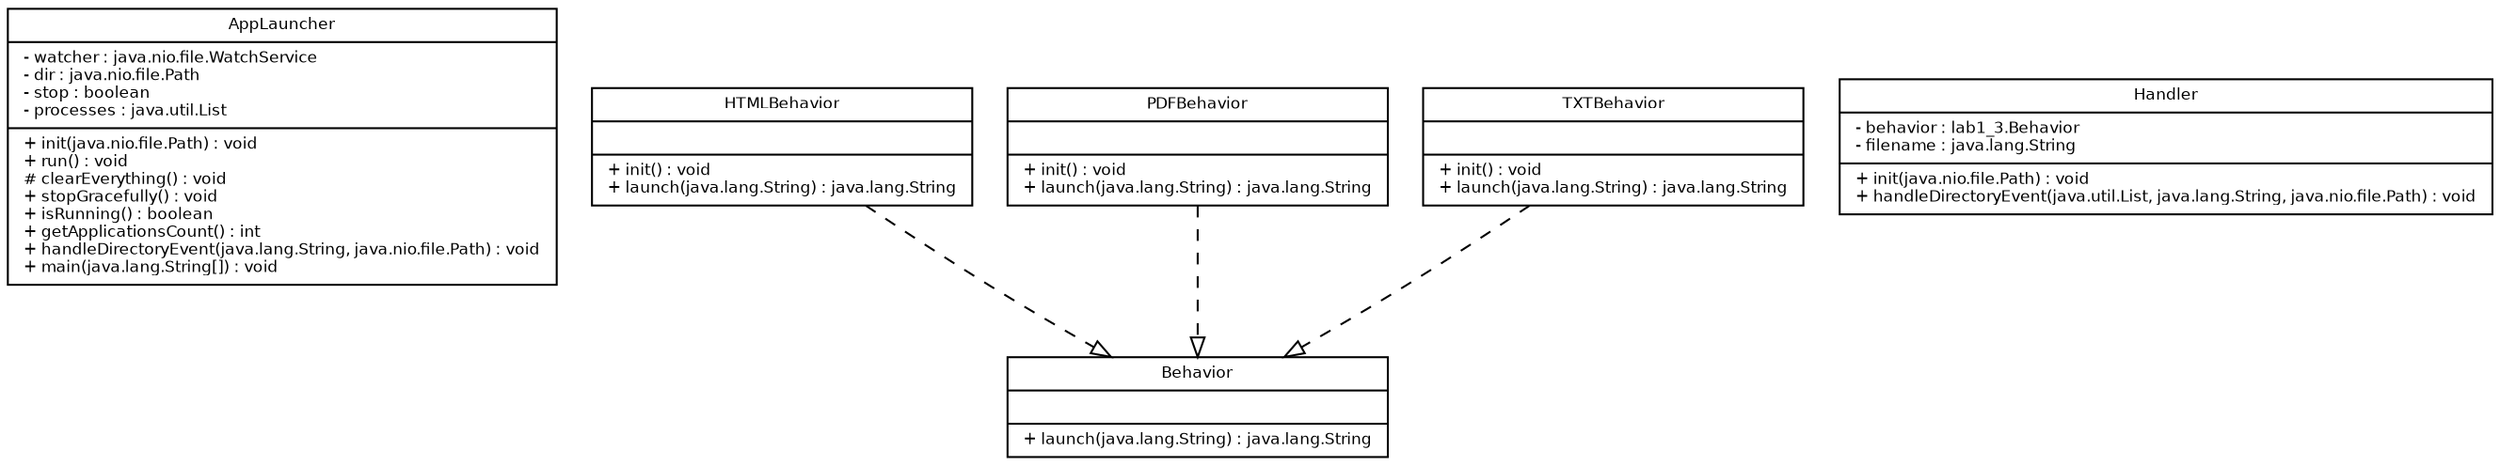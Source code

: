 digraph G {
fontname = " Bitstream Vera San"
fontsize =8
node [
fontname = "Bitstream Vera Sans"
fontsize =8
shape = "record"]
edge [
fontname = "Bitstream Vera Sans"
fontsize =8
]
AppLauncher [
label = "{AppLauncher|- watcher : java.nio.file.WatchService\l- dir : java.nio.file.Path\l- stop : boolean\l- processes : java.util.List\l|+ init(java.nio.file.Path) : void\l+ run() : void\l# clearEverything() : void\l+ stopGracefully() : void\l+ isRunning() : boolean\l+ getApplicationsCount() : int\l+ handleDirectoryEvent(java.lang.String, java.nio.file.Path) : void\l+ main(java.lang.String[]) : void\l}"
]
Behavior [
label = "{Behavior||+ launch(java.lang.String) : java.lang.String\l}"
]
Handler [
label = "{Handler|- behavior : lab1_3.Behavior\l- filename : java.lang.String\l|+ init(java.nio.file.Path) : void\l+ handleDirectoryEvent(java.util.List, java.lang.String, java.nio.file.Path) : void\l}"
]
HTMLBehavior [
label = "{HTMLBehavior||+ init() : void\l+ launch(java.lang.String) : java.lang.String\l}"
]
edge [ 
arrowhead = "empty"
style = "dashed"
]
HTMLBehavior -> Behavior
PDFBehavior [
label = "{PDFBehavior||+ init() : void\l+ launch(java.lang.String) : java.lang.String\l}"
]
edge [ 
arrowhead = "empty"
style = "dashed"
]
PDFBehavior -> Behavior
TXTBehavior [
label = "{TXTBehavior||+ init() : void\l+ launch(java.lang.String) : java.lang.String\l}"
]
edge [ 
arrowhead = "empty"
style = "dashed"
]
TXTBehavior -> Behavior
}
